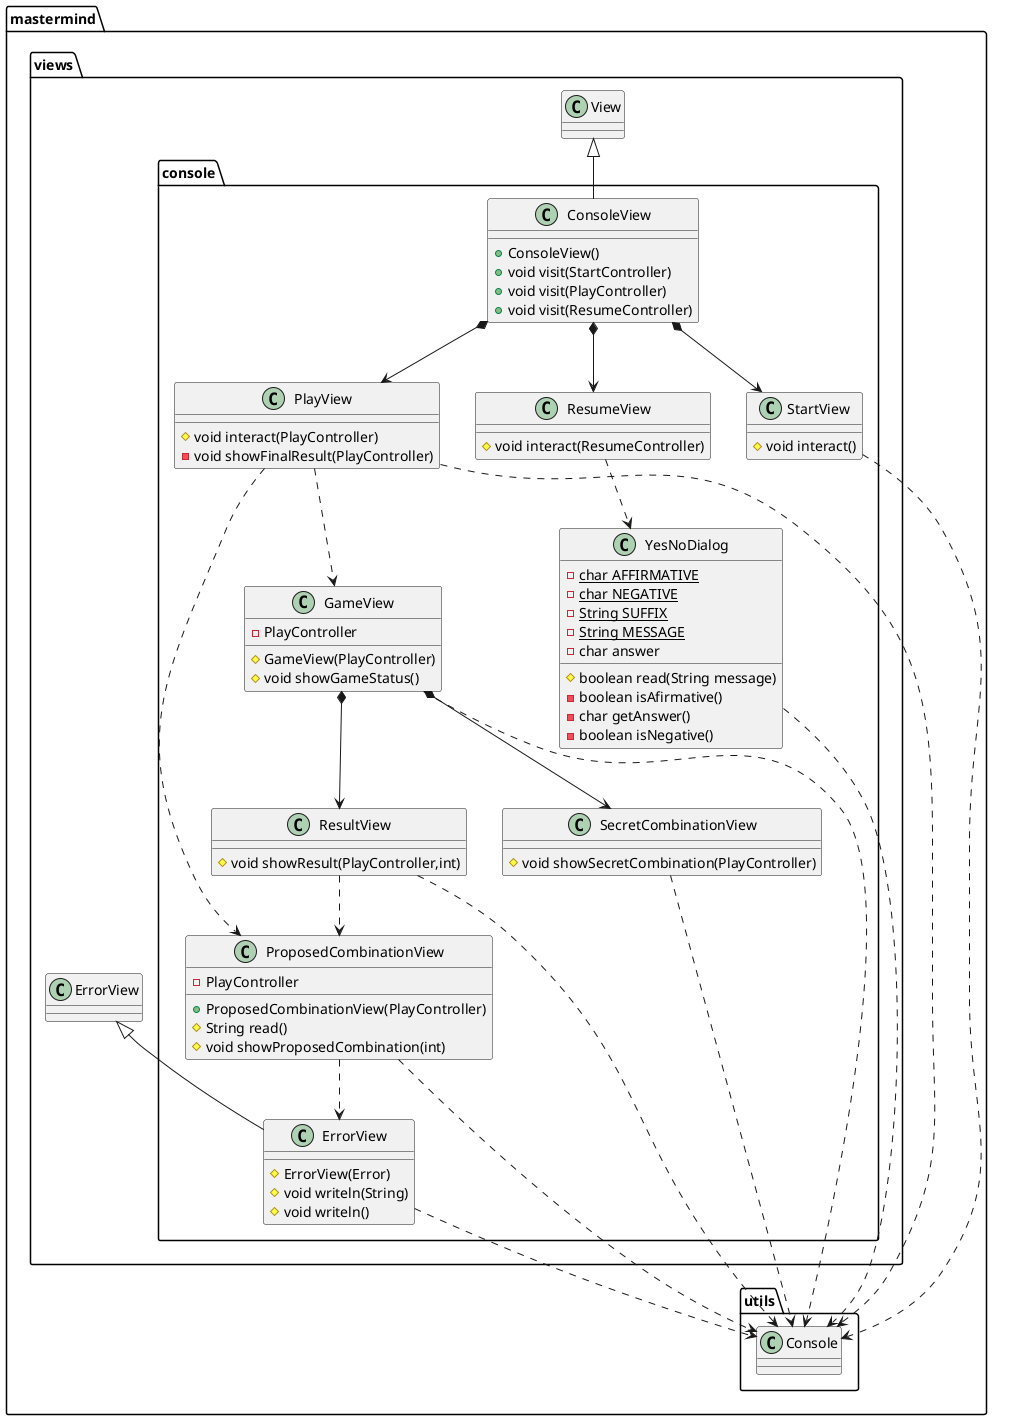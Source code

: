 @startuml
class mastermind.views.console.ResultView {
	#void showResult(PlayController,int)
}
class mastermind.views.console.ConsoleView {
	+ConsoleView()
	+void visit(StartController)
	+void visit(PlayController)
	+void visit(ResumeController)
}
class mastermind.views.console.GameView {
	-PlayController
	#GameView(PlayController)
	#void showGameStatus()
}

class mastermind.views.console.StartView {
	#void interact()
}

class mastermind.views.console.ErrorView {
	#ErrorView(Error)
	#void writeln(String)
	#void writeln()
}

class mastermind.views.console.PlayView {
	#void interact(PlayController)
	-void showFinalResult(PlayController)
}

class mastermind.views.console.ResumeView {
	#void interact(ResumeController)
}

class mastermind.views.console.ProposedCombinationView {
	-PlayController
	+ProposedCombinationView(PlayController)
	#String read()
	#void showProposedCombination(int)
}

class mastermind.views.console.SecretCombinationView {
	#void showSecretCombination(PlayController)
}

class mastermind.views.console.YesNoDialog {
	-{static}char AFFIRMATIVE
	-{static}char NEGATIVE
	-{static}String SUFFIX
	-{static}String MESSAGE
	-char answer
	#boolean read(String message)
	-boolean isAfirmative()
	-char getAnswer()
	-boolean isNegative()
}

mastermind.views.console.ProposedCombinationView ..> mastermind.utils.Console
mastermind.views.console.SecretCombinationView ..> mastermind.utils.Console
mastermind.views.console.PlayView ..> mastermind.utils.Console
mastermind.views.console.GameView ..> mastermind.utils.Console
mastermind.views.console.ErrorView ..> mastermind.utils.Console
mastermind.views.console.ResultView ..> mastermind.utils.Console
mastermind.views.console.YesNoDialog ..> mastermind.utils.Console
mastermind.views.console.StartView ..> mastermind.utils.Console
mastermind.views.console.ConsoleView *-down-> mastermind.views.console.StartView
mastermind.views.console.ConsoleView *-down-> mastermind.views.console.PlayView
mastermind.views.console.ConsoleView *-down-> mastermind.views.console.ResumeView
mastermind.views.console.GameView *-down-> mastermind.views.console.ResultView
mastermind.views.console.GameView *-down-> mastermind.views.console.SecretCombinationView
mastermind.views.console.ProposedCombinationView ..> mastermind.views.console.ErrorView
mastermind.views.View <|-down- mastermind.views.console.ConsoleView
mastermind.views.ErrorView <|-down- mastermind.views.console.ErrorView
mastermind.views.console.PlayView ..> mastermind.views.console.GameView
mastermind.views.console.PlayView ..> mastermind.views.console.ProposedCombinationView
mastermind.views.console.ResultView ..> mastermind.views.console.ProposedCombinationView
mastermind.views.console.ResumeView ..> mastermind.views.console.YesNoDialog
@enduml